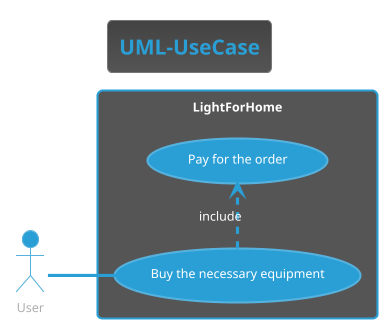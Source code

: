 @startuml
!theme cyborg

title UML-UseCase
left to right direction
actor :User:

rectangle LightForHome {

    usecase (Buy the necessary equipment)
    usecase (Pay for the order)

   :User: -- (Buy the necessary equipment)
   (Buy the necessary equipment) .> (Pay for the order) : include
}
@enduml